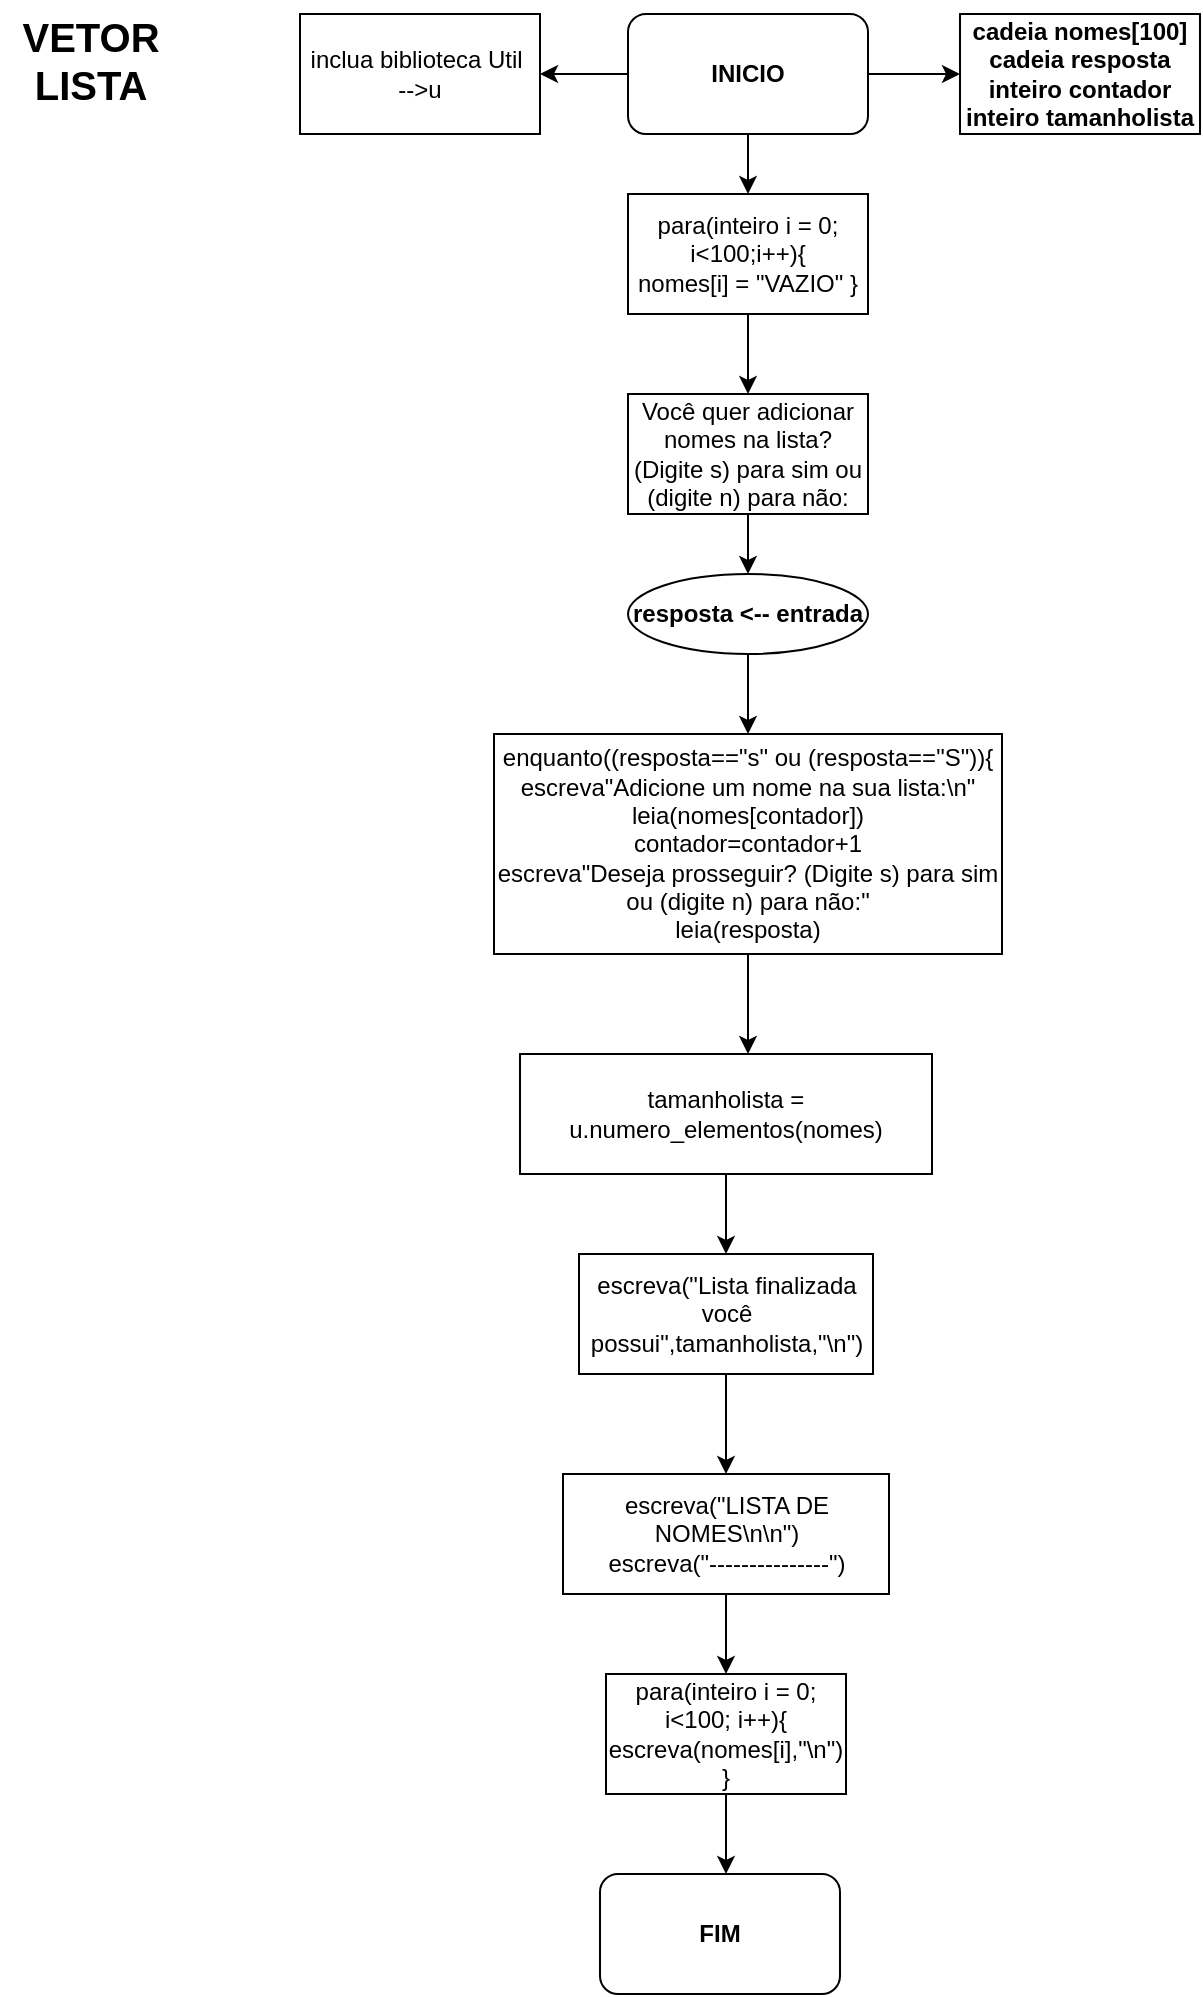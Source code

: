 <mxfile version="24.4.4" type="github">
  <diagram name="Página-1" id="WvLcixPSottXibt74OFg">
    <mxGraphModel dx="880" dy="468" grid="1" gridSize="10" guides="1" tooltips="1" connect="1" arrows="1" fold="1" page="1" pageScale="1" pageWidth="827" pageHeight="1169" math="0" shadow="0">
      <root>
        <mxCell id="0" />
        <mxCell id="1" parent="0" />
        <mxCell id="Iz_aCx__dZbMv9vCKncL-41" style="edgeStyle=orthogonalEdgeStyle;rounded=0;orthogonalLoop=1;jettySize=auto;html=1;" edge="1" parent="1" source="Iz_aCx__dZbMv9vCKncL-40">
          <mxGeometry relative="1" as="geometry">
            <mxPoint x="520" y="70" as="targetPoint" />
          </mxGeometry>
        </mxCell>
        <mxCell id="Iz_aCx__dZbMv9vCKncL-43" style="edgeStyle=orthogonalEdgeStyle;rounded=0;orthogonalLoop=1;jettySize=auto;html=1;" edge="1" parent="1" source="Iz_aCx__dZbMv9vCKncL-40">
          <mxGeometry relative="1" as="geometry">
            <mxPoint x="310" y="70" as="targetPoint" />
          </mxGeometry>
        </mxCell>
        <mxCell id="Iz_aCx__dZbMv9vCKncL-45" style="edgeStyle=orthogonalEdgeStyle;rounded=0;orthogonalLoop=1;jettySize=auto;html=1;" edge="1" parent="1" source="Iz_aCx__dZbMv9vCKncL-40">
          <mxGeometry relative="1" as="geometry">
            <mxPoint x="414" y="130" as="targetPoint" />
          </mxGeometry>
        </mxCell>
        <mxCell id="Iz_aCx__dZbMv9vCKncL-40" value="&lt;b&gt;INICIO&lt;/b&gt;" style="rounded=1;whiteSpace=wrap;html=1;" vertex="1" parent="1">
          <mxGeometry x="354" y="40" width="120" height="60" as="geometry" />
        </mxCell>
        <mxCell id="Iz_aCx__dZbMv9vCKncL-42" value="&lt;b&gt;cadeia nomes[100]&lt;/b&gt;&lt;div&gt;&lt;b&gt;cadeia resposta&lt;/b&gt;&lt;/div&gt;&lt;div&gt;&lt;b&gt;inteiro contador&lt;/b&gt;&lt;/div&gt;&lt;div&gt;&lt;b&gt;inteiro tamanholista&lt;/b&gt;&lt;/div&gt;" style="rounded=0;whiteSpace=wrap;html=1;" vertex="1" parent="1">
          <mxGeometry x="520" y="40" width="120" height="60" as="geometry" />
        </mxCell>
        <mxCell id="Iz_aCx__dZbMv9vCKncL-44" value="inclua biblioteca Util&amp;nbsp;&lt;div&gt;--&amp;gt;u&lt;/div&gt;" style="rounded=0;whiteSpace=wrap;html=1;" vertex="1" parent="1">
          <mxGeometry x="190" y="40" width="120" height="60" as="geometry" />
        </mxCell>
        <mxCell id="Iz_aCx__dZbMv9vCKncL-47" style="edgeStyle=orthogonalEdgeStyle;rounded=0;orthogonalLoop=1;jettySize=auto;html=1;" edge="1" parent="1" source="Iz_aCx__dZbMv9vCKncL-46">
          <mxGeometry relative="1" as="geometry">
            <mxPoint x="414" y="230" as="targetPoint" />
          </mxGeometry>
        </mxCell>
        <mxCell id="Iz_aCx__dZbMv9vCKncL-46" value="para(inteiro i = 0; i&amp;lt;100;i++){&lt;div&gt;nomes[i] = &quot;VAZIO&quot; }&lt;/div&gt;" style="rounded=0;whiteSpace=wrap;html=1;" vertex="1" parent="1">
          <mxGeometry x="354" y="130" width="120" height="60" as="geometry" />
        </mxCell>
        <mxCell id="Iz_aCx__dZbMv9vCKncL-49" style="edgeStyle=orthogonalEdgeStyle;rounded=0;orthogonalLoop=1;jettySize=auto;html=1;" edge="1" parent="1" source="Iz_aCx__dZbMv9vCKncL-48">
          <mxGeometry relative="1" as="geometry">
            <mxPoint x="414" y="320" as="targetPoint" />
          </mxGeometry>
        </mxCell>
        <mxCell id="Iz_aCx__dZbMv9vCKncL-48" value="Você quer adicionar nomes na lista? (Digite s) para sim ou (digite n) para não:" style="rounded=0;whiteSpace=wrap;html=1;" vertex="1" parent="1">
          <mxGeometry x="354" y="230" width="120" height="60" as="geometry" />
        </mxCell>
        <mxCell id="Iz_aCx__dZbMv9vCKncL-51" style="edgeStyle=orthogonalEdgeStyle;rounded=0;orthogonalLoop=1;jettySize=auto;html=1;" edge="1" parent="1" source="Iz_aCx__dZbMv9vCKncL-50">
          <mxGeometry relative="1" as="geometry">
            <mxPoint x="414" y="400" as="targetPoint" />
          </mxGeometry>
        </mxCell>
        <mxCell id="Iz_aCx__dZbMv9vCKncL-50" value="&lt;b&gt;resposta &amp;lt;-- entrada&lt;/b&gt;" style="ellipse;whiteSpace=wrap;html=1;" vertex="1" parent="1">
          <mxGeometry x="354" y="320" width="120" height="40" as="geometry" />
        </mxCell>
        <mxCell id="Iz_aCx__dZbMv9vCKncL-53" style="edgeStyle=orthogonalEdgeStyle;rounded=0;orthogonalLoop=1;jettySize=auto;html=1;" edge="1" parent="1" source="Iz_aCx__dZbMv9vCKncL-52">
          <mxGeometry relative="1" as="geometry">
            <mxPoint x="414" y="560" as="targetPoint" />
          </mxGeometry>
        </mxCell>
        <mxCell id="Iz_aCx__dZbMv9vCKncL-52" value="enquanto((resposta==&quot;s&quot; ou (resposta==&quot;S&quot;)){&lt;div&gt;escreva&quot;Adicione um nome na sua lista:\n&quot;&lt;/div&gt;&lt;div&gt;leia(nomes[contador])&lt;/div&gt;&lt;div&gt;contador=contador+1&lt;/div&gt;&lt;div&gt;escreva&quot;Deseja prosseguir? (Digite s) para sim ou (digite n) para não:&quot;&lt;/div&gt;&lt;div&gt;leia(resposta)&lt;/div&gt;" style="rounded=0;whiteSpace=wrap;html=1;" vertex="1" parent="1">
          <mxGeometry x="287" y="400" width="254" height="110" as="geometry" />
        </mxCell>
        <mxCell id="Iz_aCx__dZbMv9vCKncL-55" style="edgeStyle=orthogonalEdgeStyle;rounded=0;orthogonalLoop=1;jettySize=auto;html=1;" edge="1" parent="1" source="Iz_aCx__dZbMv9vCKncL-54">
          <mxGeometry relative="1" as="geometry">
            <mxPoint x="403" y="660" as="targetPoint" />
          </mxGeometry>
        </mxCell>
        <mxCell id="Iz_aCx__dZbMv9vCKncL-54" value="tamanholista = u.numero_elementos(nomes)" style="rounded=0;whiteSpace=wrap;html=1;" vertex="1" parent="1">
          <mxGeometry x="300" y="560" width="206" height="60" as="geometry" />
        </mxCell>
        <mxCell id="Iz_aCx__dZbMv9vCKncL-57" style="edgeStyle=orthogonalEdgeStyle;rounded=0;orthogonalLoop=1;jettySize=auto;html=1;" edge="1" parent="1" source="Iz_aCx__dZbMv9vCKncL-56">
          <mxGeometry relative="1" as="geometry">
            <mxPoint x="403" y="770" as="targetPoint" />
          </mxGeometry>
        </mxCell>
        <mxCell id="Iz_aCx__dZbMv9vCKncL-56" value="escreva(&quot;Lista finalizada você possui&quot;,tamanholista,&quot;\n&quot;)" style="rounded=0;whiteSpace=wrap;html=1;" vertex="1" parent="1">
          <mxGeometry x="329.5" y="660" width="147" height="60" as="geometry" />
        </mxCell>
        <mxCell id="Iz_aCx__dZbMv9vCKncL-59" style="edgeStyle=orthogonalEdgeStyle;rounded=0;orthogonalLoop=1;jettySize=auto;html=1;" edge="1" parent="1" source="Iz_aCx__dZbMv9vCKncL-58">
          <mxGeometry relative="1" as="geometry">
            <mxPoint x="403" y="870" as="targetPoint" />
          </mxGeometry>
        </mxCell>
        <mxCell id="Iz_aCx__dZbMv9vCKncL-58" value="escreva(&quot;LISTA DE NOMES\n\n&quot;)&lt;div&gt;escreva(&quot;---------------&quot;)&lt;/div&gt;" style="rounded=0;whiteSpace=wrap;html=1;" vertex="1" parent="1">
          <mxGeometry x="321.5" y="770" width="163" height="60" as="geometry" />
        </mxCell>
        <mxCell id="Iz_aCx__dZbMv9vCKncL-61" style="edgeStyle=orthogonalEdgeStyle;rounded=0;orthogonalLoop=1;jettySize=auto;html=1;" edge="1" parent="1" source="Iz_aCx__dZbMv9vCKncL-60">
          <mxGeometry relative="1" as="geometry">
            <mxPoint x="403" y="970" as="targetPoint" />
          </mxGeometry>
        </mxCell>
        <mxCell id="Iz_aCx__dZbMv9vCKncL-60" value="para(inteiro i = 0; i&amp;lt;100; i++){&lt;div&gt;escreva(nomes[i],&quot;\n&quot;)&lt;/div&gt;&lt;div&gt;}&lt;/div&gt;" style="rounded=0;whiteSpace=wrap;html=1;" vertex="1" parent="1">
          <mxGeometry x="343" y="870" width="120" height="60" as="geometry" />
        </mxCell>
        <mxCell id="Iz_aCx__dZbMv9vCKncL-62" value="&lt;b&gt;FIM&lt;/b&gt;" style="rounded=1;whiteSpace=wrap;html=1;" vertex="1" parent="1">
          <mxGeometry x="340" y="970" width="120" height="60" as="geometry" />
        </mxCell>
        <mxCell id="Iz_aCx__dZbMv9vCKncL-63" value="&lt;b&gt;&lt;font style=&quot;font-size: 20px;&quot;&gt;VETOR&lt;/font&gt;&lt;/b&gt;&lt;div&gt;&lt;b&gt;&lt;font style=&quot;font-size: 20px;&quot;&gt;LISTA&lt;/font&gt;&lt;/b&gt;&lt;/div&gt;" style="text;html=1;align=center;verticalAlign=middle;resizable=0;points=[];autosize=1;strokeColor=none;fillColor=none;" vertex="1" parent="1">
          <mxGeometry x="40" y="33" width="90" height="60" as="geometry" />
        </mxCell>
      </root>
    </mxGraphModel>
  </diagram>
</mxfile>
